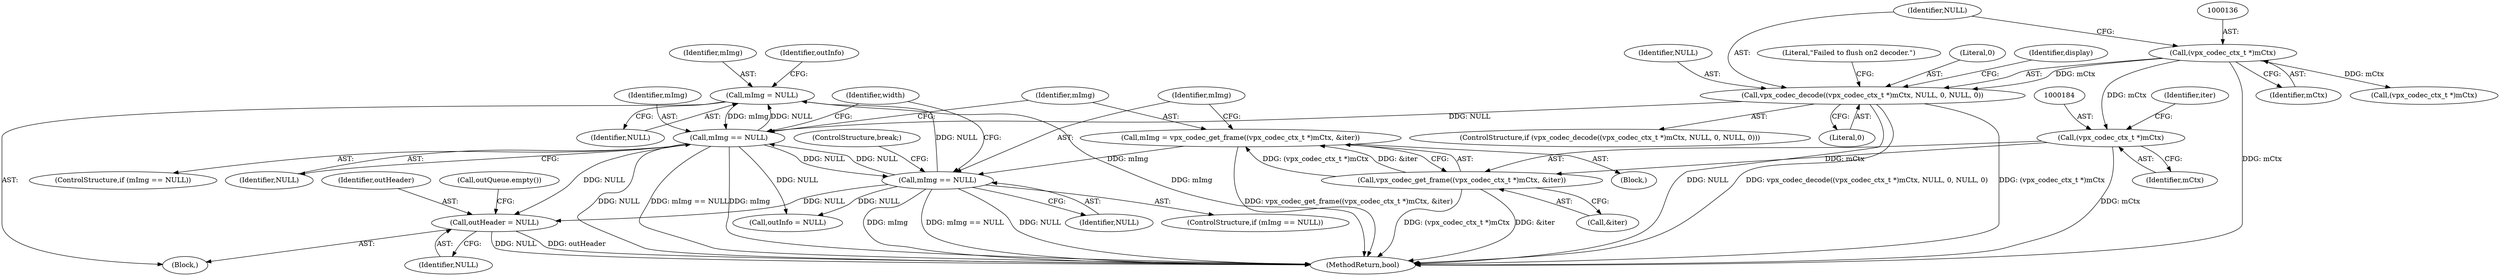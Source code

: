 digraph "0_Android_f9ed2fe6d61259e779a37d4c2d7edb33a1c1f8ba@pointer" {
"1000344" [label="(Call,outHeader = NULL)"];
"1000176" [label="(Call,mImg == NULL)"];
"1000329" [label="(Call,mImg = NULL)"];
"1000189" [label="(Call,mImg == NULL)"];
"1000180" [label="(Call,mImg = vpx_codec_get_frame((vpx_codec_ctx_t *)mCtx, &iter))"];
"1000182" [label="(Call,vpx_codec_get_frame((vpx_codec_ctx_t *)mCtx, &iter))"];
"1000183" [label="(Call,(vpx_codec_ctx_t *)mCtx)"];
"1000135" [label="(Call,(vpx_codec_ctx_t *)mCtx)"];
"1000134" [label="(Call,vpx_codec_decode((vpx_codec_ctx_t *)mCtx, NULL, 0, NULL, 0))"];
"1000173" [label="(Call,outQueue.empty())"];
"1000133" [label="(ControlStructure,if (vpx_codec_decode((vpx_codec_ctx_t *)mCtx, NULL, 0, NULL, 0)))"];
"1000190" [label="(Identifier,mImg)"];
"1000330" [label="(Identifier,mImg)"];
"1000177" [label="(Identifier,mImg)"];
"1000137" [label="(Identifier,mCtx)"];
"1000329" [label="(Call,mImg = NULL)"];
"1000141" [label="(Literal,0)"];
"1000134" [label="(Call,vpx_codec_decode((vpx_codec_ctx_t *)mCtx, NULL, 0, NULL, 0))"];
"1000186" [label="(Call,&iter)"];
"1000182" [label="(Call,vpx_codec_get_frame((vpx_codec_ctx_t *)mCtx, &iter))"];
"1000174" [label="(Block,)"];
"1000191" [label="(Identifier,NULL)"];
"1000140" [label="(Identifier,NULL)"];
"1000187" [label="(Identifier,iter)"];
"1000344" [label="(Call,outHeader = NULL)"];
"1000138" [label="(Identifier,NULL)"];
"1000395" [label="(MethodReturn,bool)"];
"1000183" [label="(Call,(vpx_codec_ctx_t *)mCtx)"];
"1000178" [label="(Identifier,NULL)"];
"1000144" [label="(Literal,\"Failed to flush on2 decoder.\")"];
"1000345" [label="(Identifier,outHeader)"];
"1000189" [label="(Call,mImg == NULL)"];
"1000176" [label="(Call,mImg == NULL)"];
"1000135" [label="(Call,(vpx_codec_ctx_t *)mCtx)"];
"1000139" [label="(Literal,0)"];
"1000175" [label="(ControlStructure,if (mImg == NULL))"];
"1000331" [label="(Identifier,NULL)"];
"1000196" [label="(Identifier,width)"];
"1000346" [label="(Identifier,NULL)"];
"1000180" [label="(Call,mImg = vpx_codec_get_frame((vpx_codec_ctx_t *)mCtx, &iter))"];
"1000163" [label="(Call,(vpx_codec_ctx_t *)mCtx)"];
"1000149" [label="(Identifier,display)"];
"1000334" [label="(Identifier,outInfo)"];
"1000188" [label="(ControlStructure,if (mImg == NULL))"];
"1000179" [label="(Block,)"];
"1000181" [label="(Identifier,mImg)"];
"1000193" [label="(ControlStructure,break;)"];
"1000339" [label="(Call,outInfo = NULL)"];
"1000185" [label="(Identifier,mCtx)"];
"1000344" -> "1000174"  [label="AST: "];
"1000344" -> "1000346"  [label="CFG: "];
"1000345" -> "1000344"  [label="AST: "];
"1000346" -> "1000344"  [label="AST: "];
"1000173" -> "1000344"  [label="CFG: "];
"1000344" -> "1000395"  [label="DDG: NULL"];
"1000344" -> "1000395"  [label="DDG: outHeader"];
"1000176" -> "1000344"  [label="DDG: NULL"];
"1000189" -> "1000344"  [label="DDG: NULL"];
"1000176" -> "1000175"  [label="AST: "];
"1000176" -> "1000178"  [label="CFG: "];
"1000177" -> "1000176"  [label="AST: "];
"1000178" -> "1000176"  [label="AST: "];
"1000181" -> "1000176"  [label="CFG: "];
"1000196" -> "1000176"  [label="CFG: "];
"1000176" -> "1000395"  [label="DDG: NULL"];
"1000176" -> "1000395"  [label="DDG: mImg == NULL"];
"1000176" -> "1000395"  [label="DDG: mImg"];
"1000329" -> "1000176"  [label="DDG: mImg"];
"1000134" -> "1000176"  [label="DDG: NULL"];
"1000189" -> "1000176"  [label="DDG: NULL"];
"1000176" -> "1000189"  [label="DDG: NULL"];
"1000176" -> "1000329"  [label="DDG: NULL"];
"1000176" -> "1000339"  [label="DDG: NULL"];
"1000329" -> "1000174"  [label="AST: "];
"1000329" -> "1000331"  [label="CFG: "];
"1000330" -> "1000329"  [label="AST: "];
"1000331" -> "1000329"  [label="AST: "];
"1000334" -> "1000329"  [label="CFG: "];
"1000329" -> "1000395"  [label="DDG: mImg"];
"1000189" -> "1000329"  [label="DDG: NULL"];
"1000189" -> "1000188"  [label="AST: "];
"1000189" -> "1000191"  [label="CFG: "];
"1000190" -> "1000189"  [label="AST: "];
"1000191" -> "1000189"  [label="AST: "];
"1000193" -> "1000189"  [label="CFG: "];
"1000196" -> "1000189"  [label="CFG: "];
"1000189" -> "1000395"  [label="DDG: mImg"];
"1000189" -> "1000395"  [label="DDG: mImg == NULL"];
"1000189" -> "1000395"  [label="DDG: NULL"];
"1000180" -> "1000189"  [label="DDG: mImg"];
"1000189" -> "1000339"  [label="DDG: NULL"];
"1000180" -> "1000179"  [label="AST: "];
"1000180" -> "1000182"  [label="CFG: "];
"1000181" -> "1000180"  [label="AST: "];
"1000182" -> "1000180"  [label="AST: "];
"1000190" -> "1000180"  [label="CFG: "];
"1000180" -> "1000395"  [label="DDG: vpx_codec_get_frame((vpx_codec_ctx_t *)mCtx, &iter)"];
"1000182" -> "1000180"  [label="DDG: (vpx_codec_ctx_t *)mCtx"];
"1000182" -> "1000180"  [label="DDG: &iter"];
"1000182" -> "1000186"  [label="CFG: "];
"1000183" -> "1000182"  [label="AST: "];
"1000186" -> "1000182"  [label="AST: "];
"1000182" -> "1000395"  [label="DDG: &iter"];
"1000182" -> "1000395"  [label="DDG: (vpx_codec_ctx_t *)mCtx"];
"1000183" -> "1000182"  [label="DDG: mCtx"];
"1000183" -> "1000185"  [label="CFG: "];
"1000184" -> "1000183"  [label="AST: "];
"1000185" -> "1000183"  [label="AST: "];
"1000187" -> "1000183"  [label="CFG: "];
"1000183" -> "1000395"  [label="DDG: mCtx"];
"1000135" -> "1000183"  [label="DDG: mCtx"];
"1000135" -> "1000134"  [label="AST: "];
"1000135" -> "1000137"  [label="CFG: "];
"1000136" -> "1000135"  [label="AST: "];
"1000137" -> "1000135"  [label="AST: "];
"1000138" -> "1000135"  [label="CFG: "];
"1000135" -> "1000395"  [label="DDG: mCtx"];
"1000135" -> "1000134"  [label="DDG: mCtx"];
"1000135" -> "1000163"  [label="DDG: mCtx"];
"1000134" -> "1000133"  [label="AST: "];
"1000134" -> "1000141"  [label="CFG: "];
"1000138" -> "1000134"  [label="AST: "];
"1000139" -> "1000134"  [label="AST: "];
"1000140" -> "1000134"  [label="AST: "];
"1000141" -> "1000134"  [label="AST: "];
"1000144" -> "1000134"  [label="CFG: "];
"1000149" -> "1000134"  [label="CFG: "];
"1000134" -> "1000395"  [label="DDG: NULL"];
"1000134" -> "1000395"  [label="DDG: vpx_codec_decode((vpx_codec_ctx_t *)mCtx, NULL, 0, NULL, 0)"];
"1000134" -> "1000395"  [label="DDG: (vpx_codec_ctx_t *)mCtx"];
}
